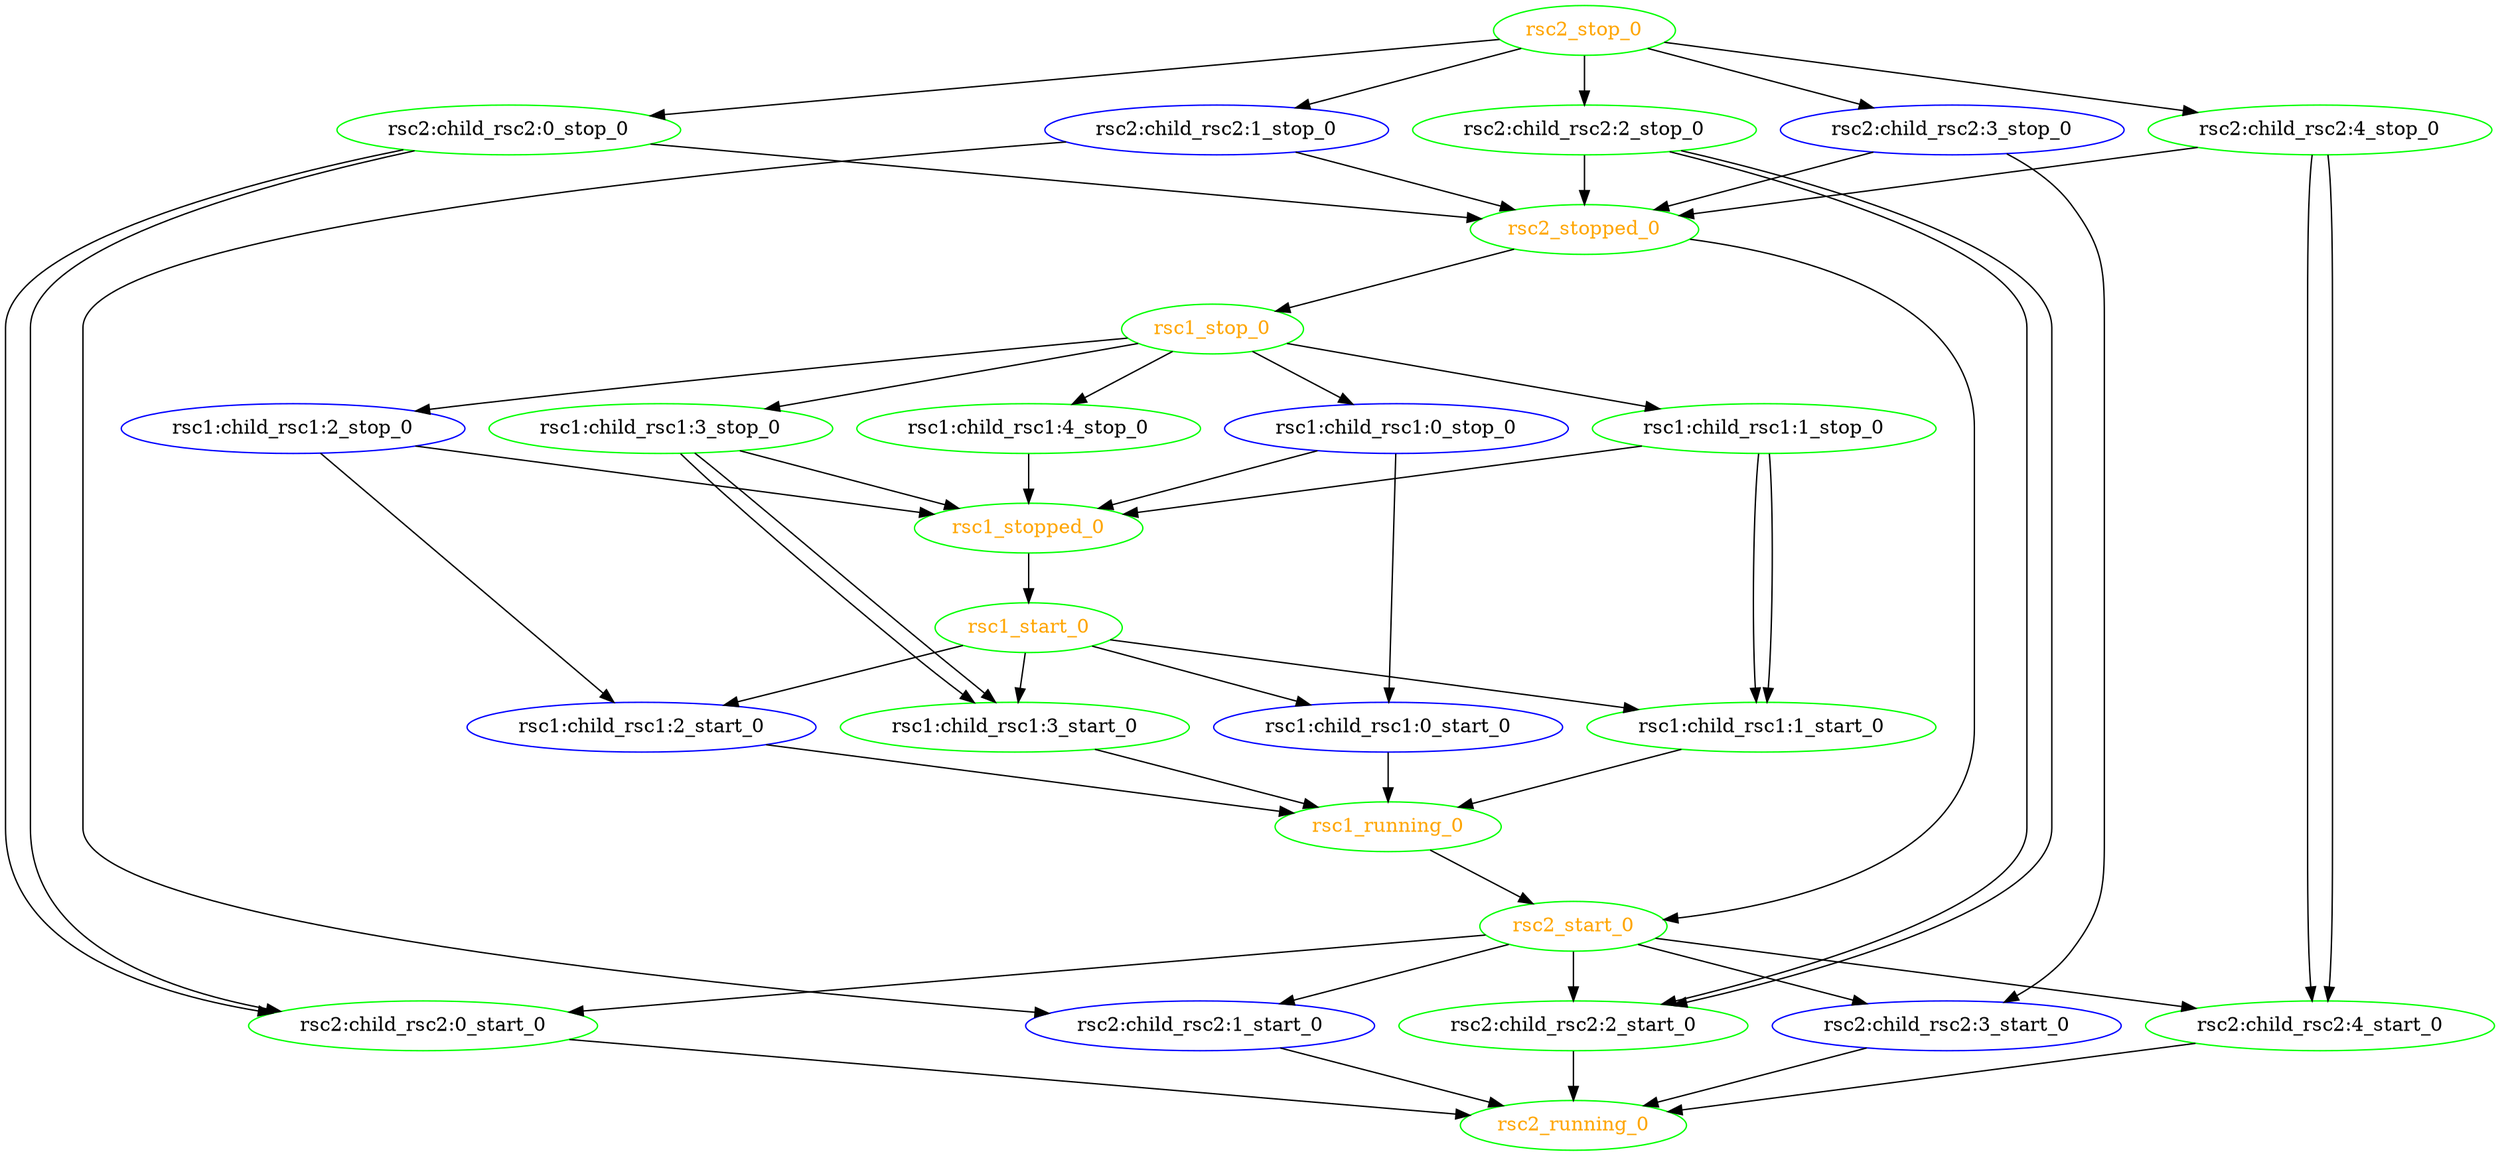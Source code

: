 digraph "g" {
	size = "30,30"
"rsc1:child_rsc1:0_stop_0" [ color="blue" ]
"rsc1:child_rsc1:0_start_0" [ color="blue" ]
"rsc1:child_rsc1:1_stop_0" [ color="green" ]
"rsc1:child_rsc1:1_start_0" [ color="green" ]
"rsc1:child_rsc1:2_stop_0" [ color="blue" ]
"rsc1:child_rsc1:2_start_0" [ color="blue" ]
"rsc1:child_rsc1:3_stop_0" [ color="green" ]
"rsc1:child_rsc1:3_start_0" [ color="green" ]
"rsc1:child_rsc1:4_stop_0" [ color="green" ]
"rsc1_start_0" [ color="green" fontcolor="orange" ]
"rsc1_running_0" [ color="green" fontcolor="orange" ]
"rsc1_stop_0" [ color="green" fontcolor="orange" ]
"rsc1_stopped_0" [ color="green" fontcolor="orange" ]
"rsc2:child_rsc2:0_stop_0" [ color="green" ]
"rsc2:child_rsc2:0_start_0" [ color="green" ]
"rsc2:child_rsc2:1_stop_0" [ color="blue" ]
"rsc2:child_rsc2:1_start_0" [ color="blue" ]
"rsc2:child_rsc2:2_stop_0" [ color="green" ]
"rsc2:child_rsc2:2_start_0" [ color="green" ]
"rsc2:child_rsc2:3_stop_0" [ color="blue" ]
"rsc2:child_rsc2:3_start_0" [ color="blue" ]
"rsc2:child_rsc2:4_stop_0" [ color="green" ]
"rsc2:child_rsc2:4_start_0" [ color="green" ]
"rsc2_start_0" [ color="green" fontcolor="orange" ]
"rsc2_running_0" [ color="green" fontcolor="orange" ]
"rsc2_stop_0" [ color="green" fontcolor="orange" ]
"rsc2_stopped_0" [ color="green" fontcolor="orange" ]
"rsc1_stop_0" -> "rsc1:child_rsc1:0_stop_0"
"rsc1:child_rsc1:0_stop_0" -> "rsc1:child_rsc1:0_start_0"
"rsc1_start_0" -> "rsc1:child_rsc1:0_start_0"
"rsc1_stop_0" -> "rsc1:child_rsc1:1_stop_0"
"rsc1:child_rsc1:1_stop_0" -> "rsc1:child_rsc1:1_start_0"
"rsc1:child_rsc1:1_stop_0" -> "rsc1:child_rsc1:1_start_0"
"rsc1_start_0" -> "rsc1:child_rsc1:1_start_0"
"rsc1_stop_0" -> "rsc1:child_rsc1:2_stop_0"
"rsc1:child_rsc1:2_stop_0" -> "rsc1:child_rsc1:2_start_0"
"rsc1_start_0" -> "rsc1:child_rsc1:2_start_0"
"rsc1_stop_0" -> "rsc1:child_rsc1:3_stop_0"
"rsc1:child_rsc1:3_stop_0" -> "rsc1:child_rsc1:3_start_0"
"rsc1:child_rsc1:3_stop_0" -> "rsc1:child_rsc1:3_start_0"
"rsc1_start_0" -> "rsc1:child_rsc1:3_start_0"
"rsc1_stop_0" -> "rsc1:child_rsc1:4_stop_0"
"rsc1_stopped_0" -> "rsc1_start_0"
"rsc1:child_rsc1:0_start_0" -> "rsc1_running_0"
"rsc1:child_rsc1:1_start_0" -> "rsc1_running_0"
"rsc1:child_rsc1:2_start_0" -> "rsc1_running_0"
"rsc1:child_rsc1:3_start_0" -> "rsc1_running_0"
"rsc2_stopped_0" -> "rsc1_stop_0"
"rsc1:child_rsc1:0_stop_0" -> "rsc1_stopped_0"
"rsc1:child_rsc1:1_stop_0" -> "rsc1_stopped_0"
"rsc1:child_rsc1:2_stop_0" -> "rsc1_stopped_0"
"rsc1:child_rsc1:3_stop_0" -> "rsc1_stopped_0"
"rsc1:child_rsc1:4_stop_0" -> "rsc1_stopped_0"
"rsc2_stop_0" -> "rsc2:child_rsc2:0_stop_0"
"rsc2:child_rsc2:0_stop_0" -> "rsc2:child_rsc2:0_start_0"
"rsc2:child_rsc2:0_stop_0" -> "rsc2:child_rsc2:0_start_0"
"rsc2_start_0" -> "rsc2:child_rsc2:0_start_0"
"rsc2_stop_0" -> "rsc2:child_rsc2:1_stop_0"
"rsc2:child_rsc2:1_stop_0" -> "rsc2:child_rsc2:1_start_0"
"rsc2_start_0" -> "rsc2:child_rsc2:1_start_0"
"rsc2_stop_0" -> "rsc2:child_rsc2:2_stop_0"
"rsc2:child_rsc2:2_stop_0" -> "rsc2:child_rsc2:2_start_0"
"rsc2:child_rsc2:2_stop_0" -> "rsc2:child_rsc2:2_start_0"
"rsc2_start_0" -> "rsc2:child_rsc2:2_start_0"
"rsc2_stop_0" -> "rsc2:child_rsc2:3_stop_0"
"rsc2:child_rsc2:3_stop_0" -> "rsc2:child_rsc2:3_start_0"
"rsc2_start_0" -> "rsc2:child_rsc2:3_start_0"
"rsc2_stop_0" -> "rsc2:child_rsc2:4_stop_0"
"rsc2:child_rsc2:4_stop_0" -> "rsc2:child_rsc2:4_start_0"
"rsc2:child_rsc2:4_stop_0" -> "rsc2:child_rsc2:4_start_0"
"rsc2_start_0" -> "rsc2:child_rsc2:4_start_0"
"rsc1_running_0" -> "rsc2_start_0"
"rsc2_stopped_0" -> "rsc2_start_0"
"rsc2:child_rsc2:0_start_0" -> "rsc2_running_0"
"rsc2:child_rsc2:1_start_0" -> "rsc2_running_0"
"rsc2:child_rsc2:2_start_0" -> "rsc2_running_0"
"rsc2:child_rsc2:3_start_0" -> "rsc2_running_0"
"rsc2:child_rsc2:4_start_0" -> "rsc2_running_0"
"rsc2:child_rsc2:0_stop_0" -> "rsc2_stopped_0"
"rsc2:child_rsc2:1_stop_0" -> "rsc2_stopped_0"
"rsc2:child_rsc2:2_stop_0" -> "rsc2_stopped_0"
"rsc2:child_rsc2:3_stop_0" -> "rsc2_stopped_0"
"rsc2:child_rsc2:4_stop_0" -> "rsc2_stopped_0"
}
